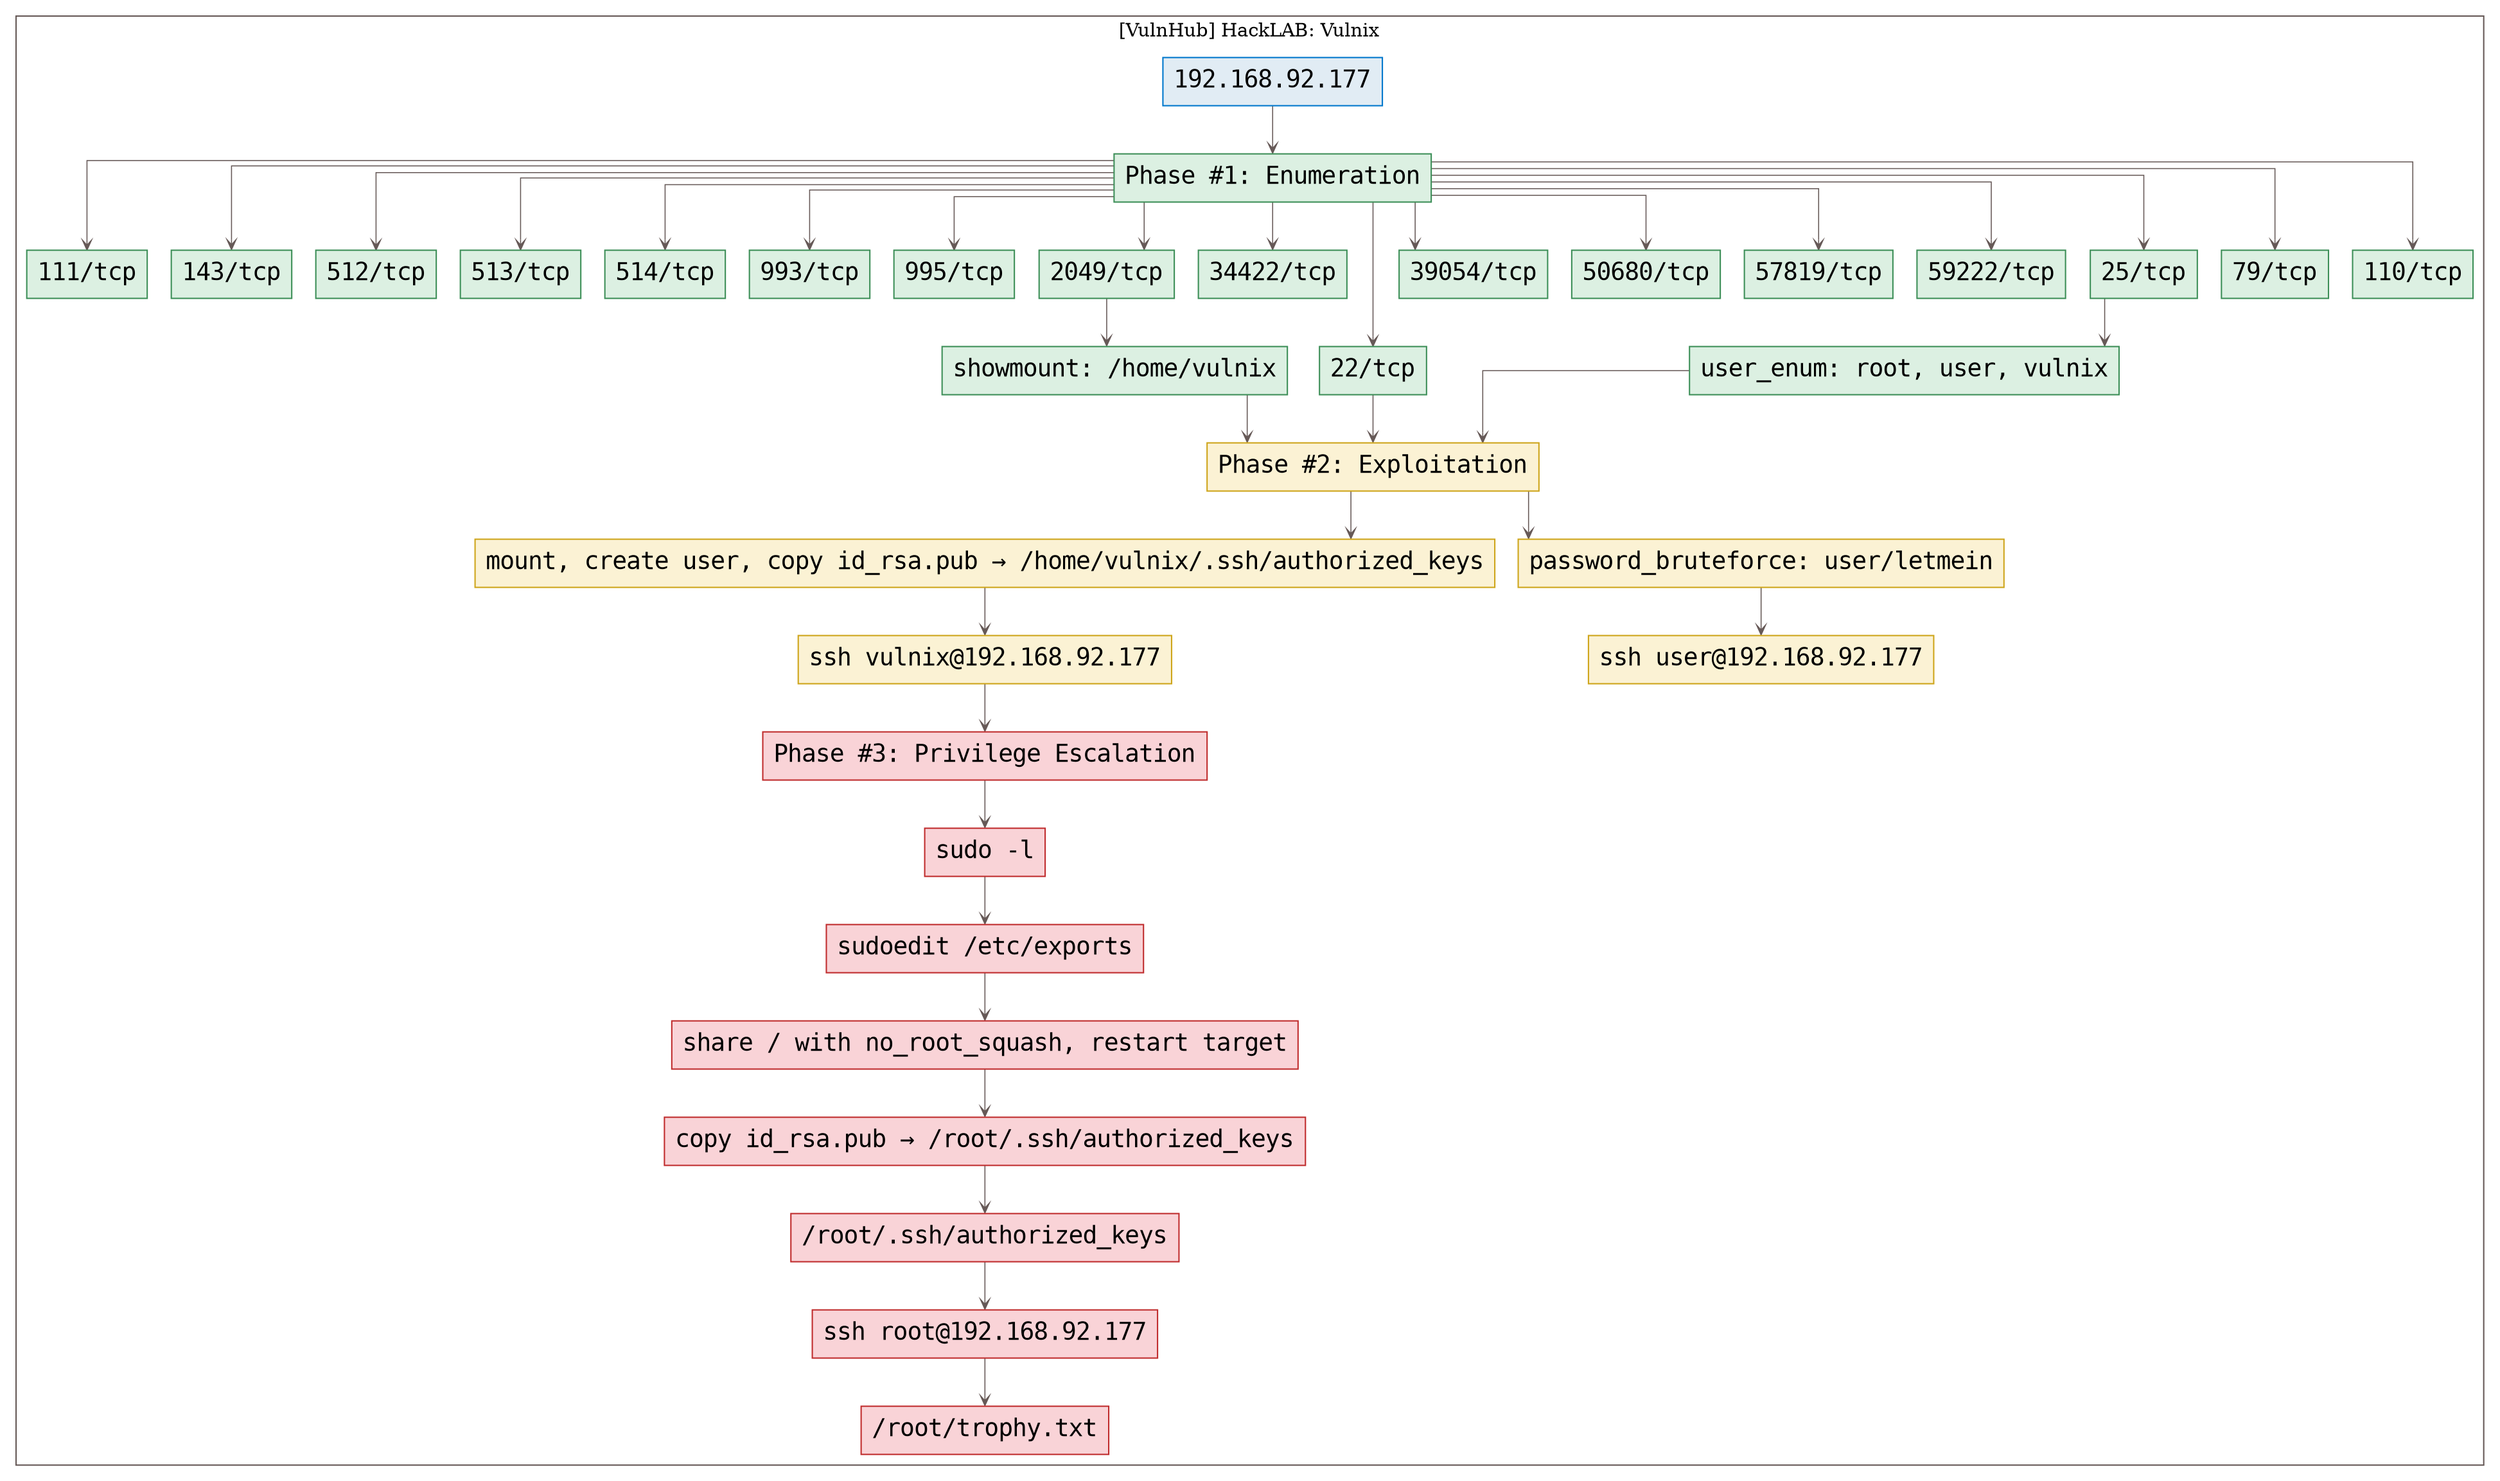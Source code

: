 digraph G {
  #rankdir=LR;
  nodesdictep=1.0; splines="ortho"; K=0.6; overlap=scale; fixedsize=true; resolution=72; bgcolor="#ffffff"; outputorder="edgesfirst";
  node [fontname="courier" fontsize=18 shape=box width=0.25 fillcolor="white" style="filled,solid"];
  edge [style=solid color="#665957" penwidth=0.75 arrowhead=vee arrowsize=0.75 ];

  0[label="192.168.92.177" color="#0077cc" fillcolor="#e1ecf4" tooltip="[VulnHub] HackLAB: Vulnix"];
  10[label="111/tcp" color="#3d8f58" fillcolor="#dcf0e2" tooltip="Phase #1:Enumeration"];
  11[label="143/tcp" color="#3d8f58" fillcolor="#dcf0e2" tooltip="Phase #1:Enumeration"];
  12[label="512/tcp" color="#3d8f58" fillcolor="#dcf0e2" tooltip="Phase #1:Enumeration"];
  13[label="513/tcp" color="#3d8f58" fillcolor="#dcf0e2" tooltip="Phase #1:Enumeration"];
  14[label="514/tcp" color="#3d8f58" fillcolor="#dcf0e2" tooltip="Phase #1:Enumeration"];
  15[label="993/tcp" color="#3d8f58" fillcolor="#dcf0e2" tooltip="Phase #1:Enumeration"];
  16[label="995/tcp" color="#3d8f58" fillcolor="#dcf0e2" tooltip="Phase #1:Enumeration"];
  17[label="2049/tcp" color="#3d8f58" fillcolor="#dcf0e2" tooltip="Phase #1:Enumeration"];
  18[label="showmount: /home/vulnix" color="#3d8f58" fillcolor="#dcf0e2" tooltip="Phase #1:Enumeration"];
  19[label="mount, create user, copy id_rsa.pub → /home/vulnix/.ssh/authorized_keys" color="#cea51b" fillcolor="#fbf2d4" tooltip="Phase #2:Exploitation"];
  1[label="Phase #1: Enumeration" color="#3d8f58" fillcolor="#dcf0e2" tooltip="Phase #1:Enumeration"];
  20[label="ssh vulnix@192.168.92.177" color="#cea51b" fillcolor="#fbf2d4" tooltip="Phase #2:Exploitation"];
  21[label="Phase #3: Privilege Escalation" color="#c02d2e" fillcolor="#f9d3d7" tooltip="Phase #3:Privilege Escalation"];
  22[label="sudo -l" color="#c02d2e" fillcolor="#f9d3d7" tooltip="Phase #3:Privilege Escalation"];
  23[label="sudoedit /etc/exports" color="#c02d2e" fillcolor="#f9d3d7" tooltip="Phase #3:Privilege Escalation"];
  24[label="share / with no_root_squash, restart target" color="#c02d2e" fillcolor="#f9d3d7" tooltip="Phase #3:Privilege Escalation"];
  25[label="copy id_rsa.pub → /root/.ssh/authorized_keys" color="#c02d2e" fillcolor="#f9d3d7" tooltip="Phase #3:Privilege Escalation"];
  26[label="/root/.ssh/authorized_keys" color="#c02d2e" fillcolor="#f9d3d7" tooltip="Phase #3:Privilege Escalation"];
  27[label="ssh root@192.168.92.177" color="#c02d2e" fillcolor="#f9d3d7" tooltip="Phase #3:Privilege Escalation"];
  28[label="/root/trophy.txt" color="#c02d2e" fillcolor="#f9d3d7" tooltip="Phase #3:Privilege Escalation"];
  29[label="34422/tcp" color="#3d8f58" fillcolor="#dcf0e2" tooltip="Phase #1:Enumeration"];
  2[label="22/tcp" color="#3d8f58" fillcolor="#dcf0e2" tooltip="Phase #1:Enumeration"];
  30[label="39054/tcp" color="#3d8f58" fillcolor="#dcf0e2" tooltip="Phase #1:Enumeration"];
  31[label="50680/tcp" color="#3d8f58" fillcolor="#dcf0e2" tooltip="Phase #1:Enumeration"];
  32[label="57819/tcp" color="#3d8f58" fillcolor="#dcf0e2" tooltip="Phase #1:Enumeration"];
  33[label="59222/tcp" color="#3d8f58" fillcolor="#dcf0e2" tooltip="Phase #1:Enumeration"];
  3[label="Phase #2: Exploitation" color="#cea51b" fillcolor="#fbf2d4" tooltip="Phase #2:Exploitation"];
  4[label="password_bruteforce: user/letmein" color="#cea51b" fillcolor="#fbf2d4" tooltip="Phase #2:Exploitation"];
  5[label="ssh user@192.168.92.177" color="#cea51b" fillcolor="#fbf2d4" tooltip="Phase #2:Exploitation"];
  6[label="25/tcp" color="#3d8f58" fillcolor="#dcf0e2" tooltip="Phase #1:Enumeration"];
  7[label="user_enum: root, user, vulnix" color="#3d8f58" fillcolor="#dcf0e2" tooltip="Phase #1:Enumeration"];
  8[label="79/tcp" color="#3d8f58" fillcolor="#dcf0e2" tooltip="Phase #1:Enumeration"];
  9[label="110/tcp" color="#3d8f58" fillcolor="#dcf0e2" tooltip="Phase #1:Enumeration"];

  subgraph cluster_0 {
    node [style="filled,solid"];
    label = "[VulnHub] HackLAB: Vulnix";
    color = "#665957";
    0 -> 1 [color="#665957"];
    1 -> 10 [color="#665957"];
    1 -> 11 [color="#665957"];
    1 -> 12 [color="#665957"];
    1 -> 13 [color="#665957"];
    1 -> 14 [color="#665957"];
    1 -> 15 [color="#665957"];
    1 -> 16 [color="#665957"];
    1 -> 17 [color="#665957"];
    1 -> 2 [color="#665957"];
    1 -> 29 [color="#665957"];
    1 -> 30 [color="#665957"];
    1 -> 31 [color="#665957"];
    1 -> 32 [color="#665957"];
    1 -> 33 [color="#665957"];
    1 -> 6 [color="#665957"];
    1 -> 8 [color="#665957"];
    1 -> 9 [color="#665957"];
    17 -> 18 [color="#665957"];
    18 -> 3 [color="#665957"];
    19 -> 20 [color="#665957"];
    2 -> 3 [color="#665957"];
    20 -> 21 [color="#665957"];
    21 -> 22 [color="#665957"];
    22 -> 23 [color="#665957"];
    23 -> 24 [color="#665957"];
    24 -> 25 [color="#665957"];
    25 -> 26 [color="#665957"];
    26 -> 27 [color="#665957"];
    27 -> 28 [color="#665957"];
    3 -> 19 [color="#665957"];
    3 -> 4 [color="#665957"];
    4 -> 5 [color="#665957"];
    6 -> 7 [color="#665957"];
    7 -> 3 [color="#665957"];
  }
}
